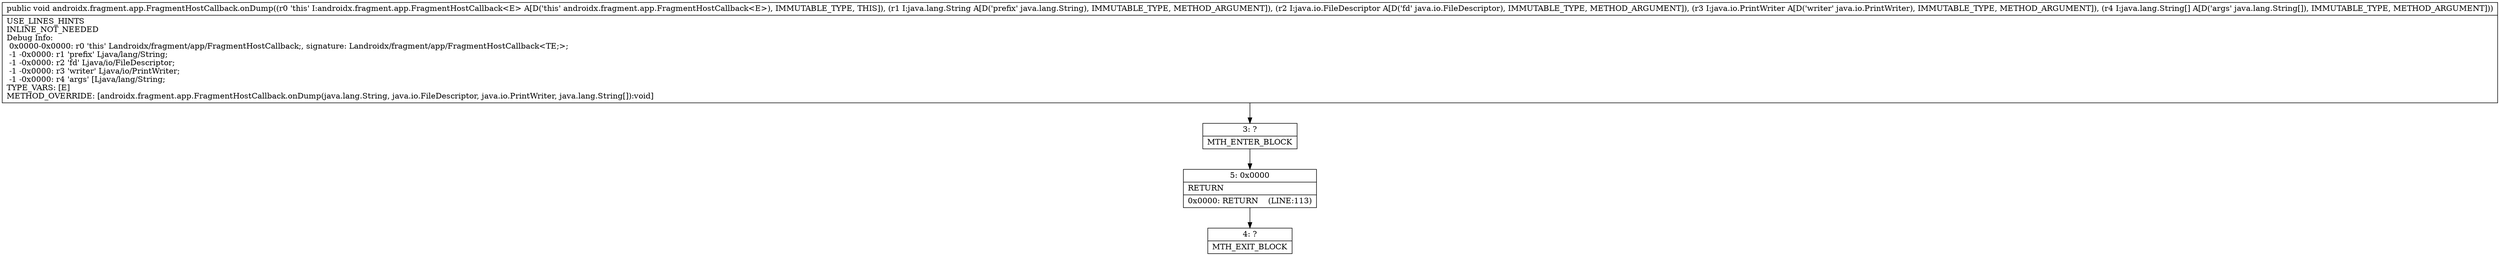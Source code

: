 digraph "CFG forandroidx.fragment.app.FragmentHostCallback.onDump(Ljava\/lang\/String;Ljava\/io\/FileDescriptor;Ljava\/io\/PrintWriter;[Ljava\/lang\/String;)V" {
Node_3 [shape=record,label="{3\:\ ?|MTH_ENTER_BLOCK\l}"];
Node_5 [shape=record,label="{5\:\ 0x0000|RETURN\l|0x0000: RETURN    (LINE:113)\l}"];
Node_4 [shape=record,label="{4\:\ ?|MTH_EXIT_BLOCK\l}"];
MethodNode[shape=record,label="{public void androidx.fragment.app.FragmentHostCallback.onDump((r0 'this' I:androidx.fragment.app.FragmentHostCallback\<E\> A[D('this' androidx.fragment.app.FragmentHostCallback\<E\>), IMMUTABLE_TYPE, THIS]), (r1 I:java.lang.String A[D('prefix' java.lang.String), IMMUTABLE_TYPE, METHOD_ARGUMENT]), (r2 I:java.io.FileDescriptor A[D('fd' java.io.FileDescriptor), IMMUTABLE_TYPE, METHOD_ARGUMENT]), (r3 I:java.io.PrintWriter A[D('writer' java.io.PrintWriter), IMMUTABLE_TYPE, METHOD_ARGUMENT]), (r4 I:java.lang.String[] A[D('args' java.lang.String[]), IMMUTABLE_TYPE, METHOD_ARGUMENT]))  | USE_LINES_HINTS\lINLINE_NOT_NEEDED\lDebug Info:\l  0x0000\-0x0000: r0 'this' Landroidx\/fragment\/app\/FragmentHostCallback;, signature: Landroidx\/fragment\/app\/FragmentHostCallback\<TE;\>;\l  \-1 \-0x0000: r1 'prefix' Ljava\/lang\/String;\l  \-1 \-0x0000: r2 'fd' Ljava\/io\/FileDescriptor;\l  \-1 \-0x0000: r3 'writer' Ljava\/io\/PrintWriter;\l  \-1 \-0x0000: r4 'args' [Ljava\/lang\/String;\lTYPE_VARS: [E]\lMETHOD_OVERRIDE: [androidx.fragment.app.FragmentHostCallback.onDump(java.lang.String, java.io.FileDescriptor, java.io.PrintWriter, java.lang.String[]):void]\l}"];
MethodNode -> Node_3;Node_3 -> Node_5;
Node_5 -> Node_4;
}

